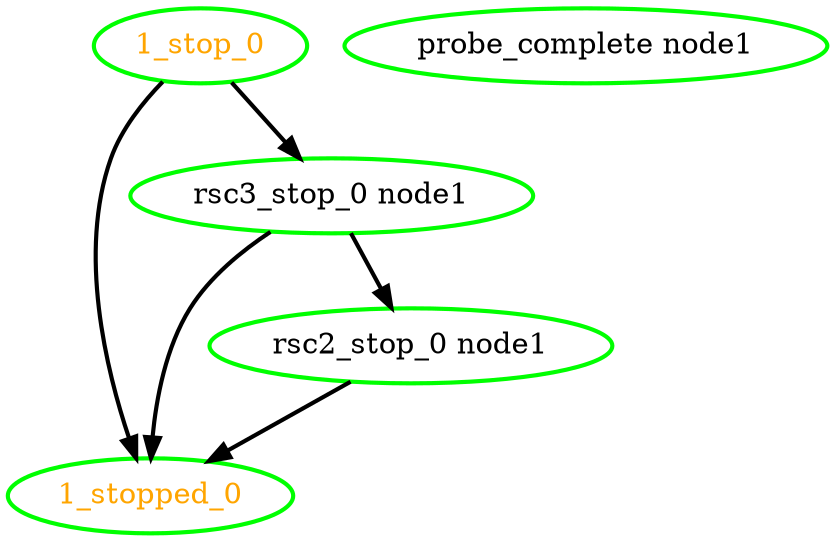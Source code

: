  digraph "g" {
"1_stop_0" -> "1_stopped_0" [ style = bold]
"1_stop_0" -> "rsc3_stop_0 node1" [ style = bold]
"1_stop_0" [ style=bold color="green" fontcolor="orange" ]
"1_stopped_0" [ style=bold color="green" fontcolor="orange" ]
"probe_complete node1" [ style=bold color="green" fontcolor="black" ]
"rsc2_stop_0 node1" -> "1_stopped_0" [ style = bold]
"rsc2_stop_0 node1" [ style=bold color="green" fontcolor="black" ]
"rsc3_stop_0 node1" -> "1_stopped_0" [ style = bold]
"rsc3_stop_0 node1" -> "rsc2_stop_0 node1" [ style = bold]
"rsc3_stop_0 node1" [ style=bold color="green" fontcolor="black" ]
}

